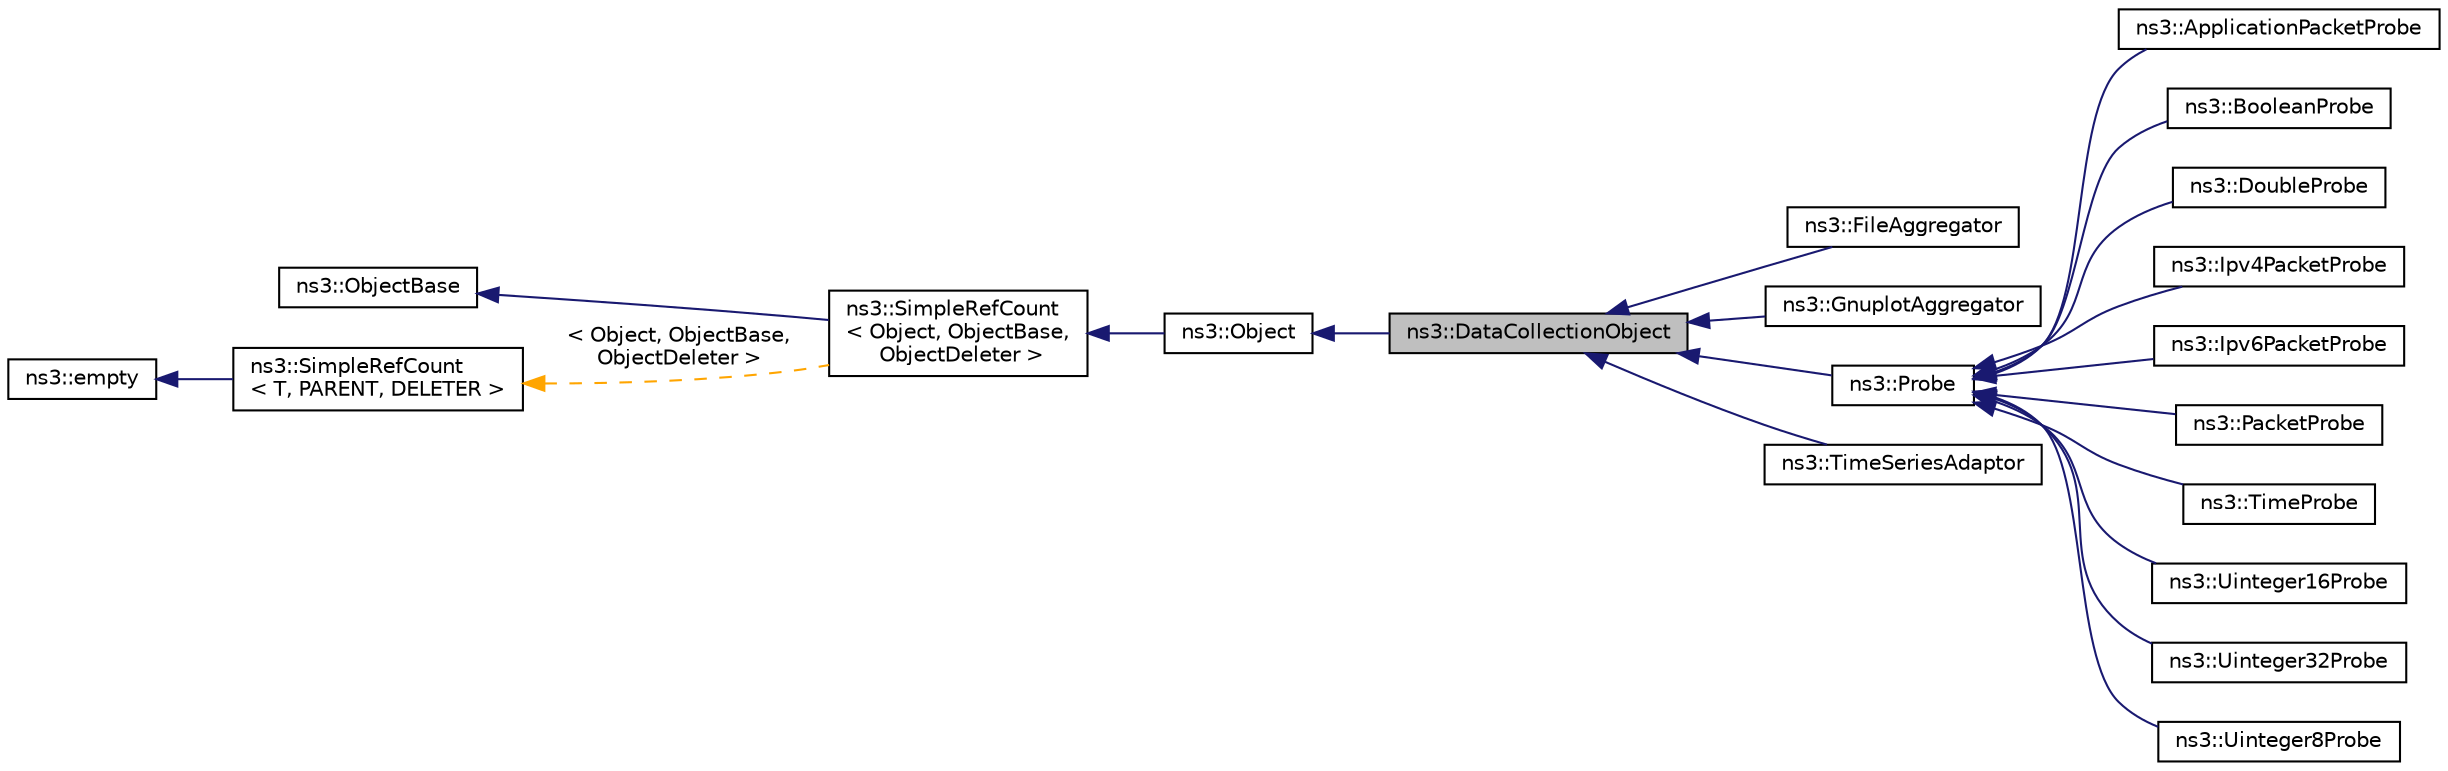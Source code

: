 digraph "ns3::DataCollectionObject"
{
 // LATEX_PDF_SIZE
  edge [fontname="Helvetica",fontsize="10",labelfontname="Helvetica",labelfontsize="10"];
  node [fontname="Helvetica",fontsize="10",shape=record];
  rankdir="LR";
  Node1 [label="ns3::DataCollectionObject",height=0.2,width=0.4,color="black", fillcolor="grey75", style="filled", fontcolor="black",tooltip="Base class for data collection framework objects."];
  Node2 -> Node1 [dir="back",color="midnightblue",fontsize="10",style="solid",fontname="Helvetica"];
  Node2 [label="ns3::Object",height=0.2,width=0.4,color="black", fillcolor="white", style="filled",URL="$classns3_1_1_object.html",tooltip="A base class which provides memory management and object aggregation."];
  Node3 -> Node2 [dir="back",color="midnightblue",fontsize="10",style="solid",fontname="Helvetica"];
  Node3 [label="ns3::SimpleRefCount\l\< Object, ObjectBase,\l ObjectDeleter \>",height=0.2,width=0.4,color="black", fillcolor="white", style="filled",URL="$classns3_1_1_simple_ref_count.html",tooltip=" "];
  Node4 -> Node3 [dir="back",color="midnightblue",fontsize="10",style="solid",fontname="Helvetica"];
  Node4 [label="ns3::ObjectBase",height=0.2,width=0.4,color="black", fillcolor="white", style="filled",URL="$classns3_1_1_object_base.html",tooltip="Anchor the ns-3 type and attribute system."];
  Node5 -> Node3 [dir="back",color="orange",fontsize="10",style="dashed",label=" \< Object, ObjectBase,\l ObjectDeleter \>" ,fontname="Helvetica"];
  Node5 [label="ns3::SimpleRefCount\l\< T, PARENT, DELETER \>",height=0.2,width=0.4,color="black", fillcolor="white", style="filled",URL="$classns3_1_1_simple_ref_count.html",tooltip="A template-based reference counting class."];
  Node6 -> Node5 [dir="back",color="midnightblue",fontsize="10",style="solid",fontname="Helvetica"];
  Node6 [label="ns3::empty",height=0.2,width=0.4,color="black", fillcolor="white", style="filled",URL="$classns3_1_1empty.html",tooltip="make Callback use a separate empty type"];
  Node1 -> Node7 [dir="back",color="midnightblue",fontsize="10",style="solid",fontname="Helvetica"];
  Node7 [label="ns3::FileAggregator",height=0.2,width=0.4,color="black", fillcolor="white", style="filled",URL="$classns3_1_1_file_aggregator.html",tooltip="This aggregator sends values it receives to a file."];
  Node1 -> Node8 [dir="back",color="midnightblue",fontsize="10",style="solid",fontname="Helvetica"];
  Node8 [label="ns3::GnuplotAggregator",height=0.2,width=0.4,color="black", fillcolor="white", style="filled",URL="$classns3_1_1_gnuplot_aggregator.html",tooltip="This aggregator produces output used to make gnuplot plots."];
  Node1 -> Node9 [dir="back",color="midnightblue",fontsize="10",style="solid",fontname="Helvetica"];
  Node9 [label="ns3::Probe",height=0.2,width=0.4,color="black", fillcolor="white", style="filled",URL="$classns3_1_1_probe.html",tooltip="Base class for probes."];
  Node9 -> Node10 [dir="back",color="midnightblue",fontsize="10",style="solid",fontname="Helvetica"];
  Node10 [label="ns3::ApplicationPacketProbe",height=0.2,width=0.4,color="black", fillcolor="white", style="filled",URL="$classns3_1_1_application_packet_probe.html",tooltip="Probe to translate from a TraceSource to two more easily parsed TraceSources."];
  Node9 -> Node11 [dir="back",color="midnightblue",fontsize="10",style="solid",fontname="Helvetica"];
  Node11 [label="ns3::BooleanProbe",height=0.2,width=0.4,color="black", fillcolor="white", style="filled",URL="$classns3_1_1_boolean_probe.html",tooltip="This class is designed to probe an underlying ns3 TraceSource exporting a bool."];
  Node9 -> Node12 [dir="back",color="midnightblue",fontsize="10",style="solid",fontname="Helvetica"];
  Node12 [label="ns3::DoubleProbe",height=0.2,width=0.4,color="black", fillcolor="white", style="filled",URL="$classns3_1_1_double_probe.html",tooltip="This class is designed to probe an underlying ns3 TraceSource exporting a double."];
  Node9 -> Node13 [dir="back",color="midnightblue",fontsize="10",style="solid",fontname="Helvetica"];
  Node13 [label="ns3::Ipv4PacketProbe",height=0.2,width=0.4,color="black", fillcolor="white", style="filled",URL="$classns3_1_1_ipv4_packet_probe.html",tooltip="This class is designed to probe an underlying ns3 TraceSource exporting a packet, an IPv4 object,..."];
  Node9 -> Node14 [dir="back",color="midnightblue",fontsize="10",style="solid",fontname="Helvetica"];
  Node14 [label="ns3::Ipv6PacketProbe",height=0.2,width=0.4,color="black", fillcolor="white", style="filled",URL="$classns3_1_1_ipv6_packet_probe.html",tooltip="This class is designed to probe an underlying ns3 TraceSource exporting a packet, an IPv6 object,..."];
  Node9 -> Node15 [dir="back",color="midnightblue",fontsize="10",style="solid",fontname="Helvetica"];
  Node15 [label="ns3::PacketProbe",height=0.2,width=0.4,color="black", fillcolor="white", style="filled",URL="$classns3_1_1_packet_probe.html",tooltip="This class is designed to probe an underlying ns3 TraceSource exporting a packet."];
  Node9 -> Node16 [dir="back",color="midnightblue",fontsize="10",style="solid",fontname="Helvetica"];
  Node16 [label="ns3::TimeProbe",height=0.2,width=0.4,color="black", fillcolor="white", style="filled",URL="$classns3_1_1_time_probe.html",tooltip="This class is designed to probe an underlying ns3 TraceSource exporting an ns3::Time."];
  Node9 -> Node17 [dir="back",color="midnightblue",fontsize="10",style="solid",fontname="Helvetica"];
  Node17 [label="ns3::Uinteger16Probe",height=0.2,width=0.4,color="black", fillcolor="white", style="filled",URL="$classns3_1_1_uinteger16_probe.html",tooltip="This class is designed to probe an underlying ns3 TraceSource exporting an uint16_t."];
  Node9 -> Node18 [dir="back",color="midnightblue",fontsize="10",style="solid",fontname="Helvetica"];
  Node18 [label="ns3::Uinteger32Probe",height=0.2,width=0.4,color="black", fillcolor="white", style="filled",URL="$classns3_1_1_uinteger32_probe.html",tooltip="This class is designed to probe an underlying ns3 TraceSource exporting an uint32_t."];
  Node9 -> Node19 [dir="back",color="midnightblue",fontsize="10",style="solid",fontname="Helvetica"];
  Node19 [label="ns3::Uinteger8Probe",height=0.2,width=0.4,color="black", fillcolor="white", style="filled",URL="$classns3_1_1_uinteger8_probe.html",tooltip="This class is designed to probe an underlying ns3 TraceSource exporting an uint8_t."];
  Node1 -> Node20 [dir="back",color="midnightblue",fontsize="10",style="solid",fontname="Helvetica"];
  Node20 [label="ns3::TimeSeriesAdaptor",height=0.2,width=0.4,color="black", fillcolor="white", style="filled",URL="$classns3_1_1_time_series_adaptor.html",tooltip="Takes probed values of different types and outputs the current time plus the value with both converte..."];
}
